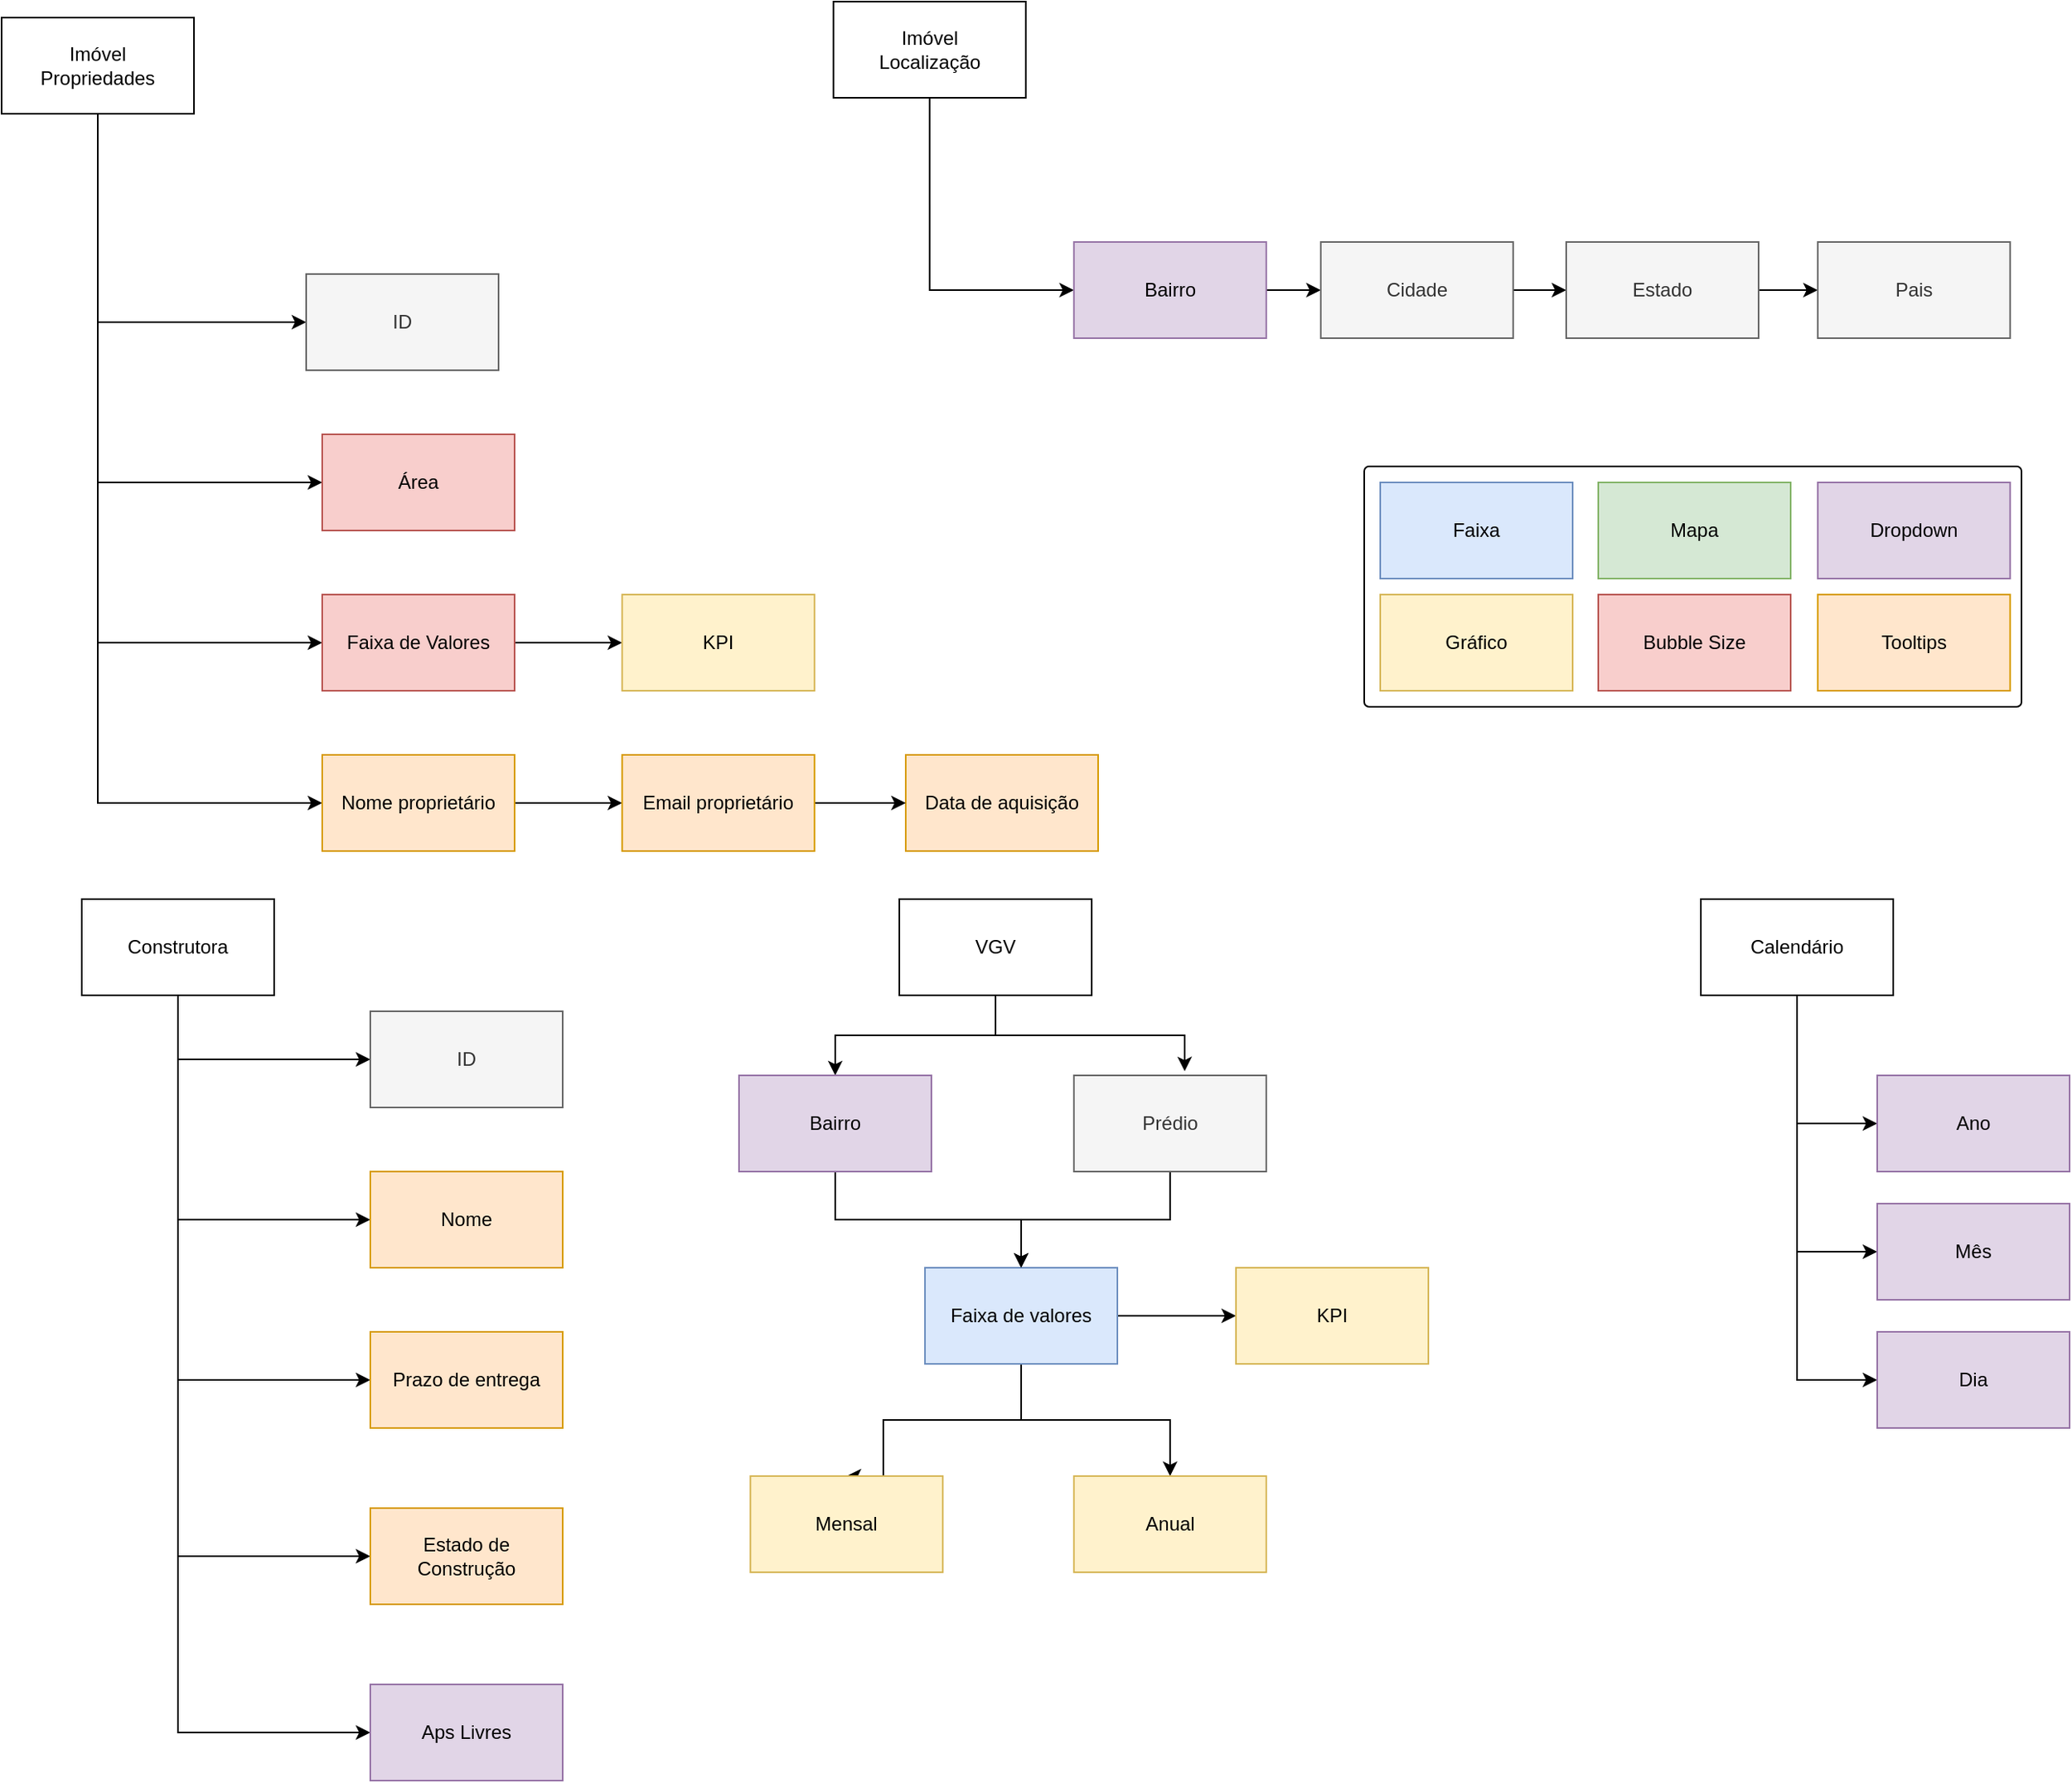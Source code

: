 <mxfile version="21.2.9" type="github">
  <diagram name="Página-1" id="X1SR5UVKhu_VrHy2df17">
    <mxGraphModel dx="5040" dy="3267" grid="1" gridSize="10" guides="1" tooltips="1" connect="1" arrows="1" fold="1" page="1" pageScale="1" pageWidth="827" pageHeight="1169" math="0" shadow="0">
      <root>
        <mxCell id="0" />
        <mxCell id="1" parent="0" />
        <mxCell id="FEzXsBAmq7CoBRCfmrTz-81" style="edgeStyle=orthogonalEdgeStyle;rounded=0;orthogonalLoop=1;jettySize=auto;html=1;" parent="1" source="u7Nqwbn4WW6QDTQy_n_I-2" edge="1">
          <mxGeometry relative="1" as="geometry">
            <mxPoint x="1486" y="817" as="targetPoint" />
            <Array as="points">
              <mxPoint x="1579" y="787" />
              <mxPoint x="1486" y="787" />
            </Array>
          </mxGeometry>
        </mxCell>
        <mxCell id="u7Nqwbn4WW6QDTQy_n_I-2" value="Prédio" style="rounded=0;whiteSpace=wrap;html=1;fillColor=#f5f5f5;strokeColor=#666666;fontColor=#333333;" parent="1" vertex="1">
          <mxGeometry x="1518.89" y="697" width="120" height="60" as="geometry" />
        </mxCell>
        <mxCell id="FEzXsBAmq7CoBRCfmrTz-11" style="edgeStyle=orthogonalEdgeStyle;rounded=0;orthogonalLoop=1;jettySize=auto;html=1;exitX=0.5;exitY=1;exitDx=0;exitDy=0;entryX=0;entryY=0.5;entryDx=0;entryDy=0;" parent="1" source="u7Nqwbn4WW6QDTQy_n_I-7" target="FEzXsBAmq7CoBRCfmrTz-2" edge="1">
          <mxGeometry relative="1" as="geometry" />
        </mxCell>
        <mxCell id="FEzXsBAmq7CoBRCfmrTz-20" style="edgeStyle=orthogonalEdgeStyle;rounded=0;orthogonalLoop=1;jettySize=auto;html=1;exitX=0.5;exitY=1;exitDx=0;exitDy=0;entryX=0;entryY=0.5;entryDx=0;entryDy=0;" parent="1" source="u7Nqwbn4WW6QDTQy_n_I-7" target="FEzXsBAmq7CoBRCfmrTz-3" edge="1">
          <mxGeometry relative="1" as="geometry" />
        </mxCell>
        <mxCell id="FEzXsBAmq7CoBRCfmrTz-21" style="edgeStyle=orthogonalEdgeStyle;rounded=0;orthogonalLoop=1;jettySize=auto;html=1;exitX=0.5;exitY=1;exitDx=0;exitDy=0;entryX=0;entryY=0.5;entryDx=0;entryDy=0;" parent="1" source="u7Nqwbn4WW6QDTQy_n_I-7" target="FEzXsBAmq7CoBRCfmrTz-4" edge="1">
          <mxGeometry relative="1" as="geometry" />
        </mxCell>
        <mxCell id="FEzXsBAmq7CoBRCfmrTz-55" style="edgeStyle=orthogonalEdgeStyle;rounded=0;orthogonalLoop=1;jettySize=auto;html=1;entryX=0;entryY=0.5;entryDx=0;entryDy=0;" parent="1" source="u7Nqwbn4WW6QDTQy_n_I-7" target="FEzXsBAmq7CoBRCfmrTz-54" edge="1">
          <mxGeometry relative="1" as="geometry">
            <Array as="points">
              <mxPoint x="910" y="227" />
            </Array>
          </mxGeometry>
        </mxCell>
        <mxCell id="u7Nqwbn4WW6QDTQy_n_I-7" value="Imóvel&lt;br&gt;Propriedades" style="rounded=0;whiteSpace=wrap;html=1;" parent="1" vertex="1">
          <mxGeometry x="850.0" y="37" width="120" height="60" as="geometry" />
        </mxCell>
        <mxCell id="FEzXsBAmq7CoBRCfmrTz-33" value="" style="edgeStyle=orthogonalEdgeStyle;rounded=0;orthogonalLoop=1;jettySize=auto;html=1;" parent="1" edge="1">
          <mxGeometry relative="1" as="geometry">
            <mxPoint x="1170" y="180.067" as="sourcePoint" />
          </mxGeometry>
        </mxCell>
        <mxCell id="FEzXsBAmq7CoBRCfmrTz-84" value="" style="edgeStyle=orthogonalEdgeStyle;rounded=0;orthogonalLoop=1;jettySize=auto;html=1;" parent="1" source="u7Nqwbn4WW6QDTQy_n_I-20" target="FEzXsBAmq7CoBRCfmrTz-83" edge="1">
          <mxGeometry relative="1" as="geometry" />
        </mxCell>
        <mxCell id="FEzXsBAmq7CoBRCfmrTz-86" style="edgeStyle=orthogonalEdgeStyle;rounded=0;orthogonalLoop=1;jettySize=auto;html=1;exitX=1;exitY=0.5;exitDx=0;exitDy=0;entryX=0.5;entryY=0;entryDx=0;entryDy=0;" parent="1" source="u7Nqwbn4WW6QDTQy_n_I-20" target="FEzXsBAmq7CoBRCfmrTz-85" edge="1">
          <mxGeometry relative="1" as="geometry">
            <Array as="points">
              <mxPoint x="1486" y="847" />
              <mxPoint x="1486" y="912" />
              <mxPoint x="1400" y="912" />
            </Array>
          </mxGeometry>
        </mxCell>
        <mxCell id="FEzXsBAmq7CoBRCfmrTz-95" style="edgeStyle=orthogonalEdgeStyle;rounded=0;orthogonalLoop=1;jettySize=auto;html=1;entryX=0;entryY=0.5;entryDx=0;entryDy=0;" parent="1" source="u7Nqwbn4WW6QDTQy_n_I-20" target="FEzXsBAmq7CoBRCfmrTz-92" edge="1">
          <mxGeometry relative="1" as="geometry" />
        </mxCell>
        <mxCell id="u7Nqwbn4WW6QDTQy_n_I-20" value="Faixa de valores" style="rounded=0;whiteSpace=wrap;html=1;fillColor=#dae8fc;strokeColor=#6c8ebf;" parent="1" vertex="1">
          <mxGeometry x="1426" y="817" width="120" height="60" as="geometry" />
        </mxCell>
        <mxCell id="u7Nqwbn4WW6QDTQy_n_I-47" value="Dropdown" style="rounded=0;whiteSpace=wrap;html=1;fillColor=#e1d5e7;strokeColor=#9673a6;" parent="1" vertex="1">
          <mxGeometry x="1982.89" y="327" width="120" height="60" as="geometry" />
        </mxCell>
        <mxCell id="u7Nqwbn4WW6QDTQy_n_I-48" value="Mapa" style="rounded=0;whiteSpace=wrap;html=1;fillColor=#d5e8d4;strokeColor=#82b366;" parent="1" vertex="1">
          <mxGeometry x="1846" y="327" width="120" height="60" as="geometry" />
        </mxCell>
        <mxCell id="u7Nqwbn4WW6QDTQy_n_I-49" value="Gráfico" style="rounded=0;whiteSpace=wrap;html=1;fillColor=#fff2cc;strokeColor=#d6b656;" parent="1" vertex="1">
          <mxGeometry x="1710" y="397" width="120" height="60" as="geometry" />
        </mxCell>
        <mxCell id="u7Nqwbn4WW6QDTQy_n_I-50" value="Faixa" style="rounded=0;whiteSpace=wrap;html=1;fillColor=#dae8fc;strokeColor=#6c8ebf;" parent="1" vertex="1">
          <mxGeometry x="1710" y="327" width="120" height="60" as="geometry" />
        </mxCell>
        <mxCell id="FEzXsBAmq7CoBRCfmrTz-2" value="Área" style="rounded=0;whiteSpace=wrap;html=1;fillColor=#f8cecc;strokeColor=#b85450;" parent="1" vertex="1">
          <mxGeometry x="1050" y="297" width="120" height="60" as="geometry" />
        </mxCell>
        <mxCell id="FEzXsBAmq7CoBRCfmrTz-109" value="" style="edgeStyle=orthogonalEdgeStyle;rounded=0;orthogonalLoop=1;jettySize=auto;html=1;" parent="1" source="FEzXsBAmq7CoBRCfmrTz-3" target="FEzXsBAmq7CoBRCfmrTz-108" edge="1">
          <mxGeometry relative="1" as="geometry" />
        </mxCell>
        <mxCell id="FEzXsBAmq7CoBRCfmrTz-3" value="Faixa de Valores" style="rounded=0;whiteSpace=wrap;html=1;fillColor=#f8cecc;strokeColor=#b85450;" parent="1" vertex="1">
          <mxGeometry x="1050" y="397" width="120" height="60" as="geometry" />
        </mxCell>
        <mxCell id="FEzXsBAmq7CoBRCfmrTz-35" value="" style="edgeStyle=orthogonalEdgeStyle;rounded=0;orthogonalLoop=1;jettySize=auto;html=1;" parent="1" source="FEzXsBAmq7CoBRCfmrTz-4" target="FEzXsBAmq7CoBRCfmrTz-34" edge="1">
          <mxGeometry relative="1" as="geometry" />
        </mxCell>
        <mxCell id="FEzXsBAmq7CoBRCfmrTz-4" value="Nome proprietário" style="rounded=0;whiteSpace=wrap;html=1;fillColor=#ffe6cc;strokeColor=#d79b00;" parent="1" vertex="1">
          <mxGeometry x="1050" y="497" width="120" height="60" as="geometry" />
        </mxCell>
        <mxCell id="FEzXsBAmq7CoBRCfmrTz-10" value="Data de aquisição" style="rounded=0;whiteSpace=wrap;html=1;fillColor=#ffe6cc;strokeColor=#d79b00;" parent="1" vertex="1">
          <mxGeometry x="1414" y="497" width="120" height="60" as="geometry" />
        </mxCell>
        <mxCell id="FEzXsBAmq7CoBRCfmrTz-29" value="" style="edgeStyle=orthogonalEdgeStyle;rounded=0;orthogonalLoop=1;jettySize=auto;html=1;" parent="1" edge="1">
          <mxGeometry relative="1" as="geometry">
            <mxPoint x="1324" y="180.067" as="sourcePoint" />
          </mxGeometry>
        </mxCell>
        <mxCell id="FEzXsBAmq7CoBRCfmrTz-31" value="" style="edgeStyle=orthogonalEdgeStyle;rounded=0;orthogonalLoop=1;jettySize=auto;html=1;" parent="1" edge="1">
          <mxGeometry relative="1" as="geometry">
            <mxPoint x="1477.11" y="180.067" as="sourcePoint" />
          </mxGeometry>
        </mxCell>
        <mxCell id="FEzXsBAmq7CoBRCfmrTz-36" value="" style="edgeStyle=orthogonalEdgeStyle;rounded=0;orthogonalLoop=1;jettySize=auto;html=1;" parent="1" source="FEzXsBAmq7CoBRCfmrTz-34" target="FEzXsBAmq7CoBRCfmrTz-10" edge="1">
          <mxGeometry relative="1" as="geometry" />
        </mxCell>
        <mxCell id="FEzXsBAmq7CoBRCfmrTz-34" value="Email proprietário" style="rounded=0;whiteSpace=wrap;html=1;fillColor=#ffe6cc;strokeColor=#d79b00;" parent="1" vertex="1">
          <mxGeometry x="1237.11" y="497" width="120" height="60" as="geometry" />
        </mxCell>
        <mxCell id="FEzXsBAmq7CoBRCfmrTz-53" value="Bubble Size" style="rounded=0;whiteSpace=wrap;html=1;fillColor=#f8cecc;strokeColor=#b85450;" parent="1" vertex="1">
          <mxGeometry x="1846" y="397" width="120" height="60" as="geometry" />
        </mxCell>
        <mxCell id="FEzXsBAmq7CoBRCfmrTz-54" value="ID" style="rounded=0;whiteSpace=wrap;html=1;fillColor=#f5f5f5;fontColor=#333333;strokeColor=#666666;" parent="1" vertex="1">
          <mxGeometry x="1040" y="197" width="120" height="60" as="geometry" />
        </mxCell>
        <mxCell id="FEzXsBAmq7CoBRCfmrTz-58" style="edgeStyle=orthogonalEdgeStyle;rounded=0;orthogonalLoop=1;jettySize=auto;html=1;entryX=0;entryY=0.5;entryDx=0;entryDy=0;" parent="1" source="FEzXsBAmq7CoBRCfmrTz-56" target="FEzXsBAmq7CoBRCfmrTz-57" edge="1">
          <mxGeometry relative="1" as="geometry">
            <Array as="points">
              <mxPoint x="960" y="687" />
            </Array>
          </mxGeometry>
        </mxCell>
        <mxCell id="FEzXsBAmq7CoBRCfmrTz-64" style="edgeStyle=orthogonalEdgeStyle;rounded=0;orthogonalLoop=1;jettySize=auto;html=1;entryX=0;entryY=0.5;entryDx=0;entryDy=0;" parent="1" source="FEzXsBAmq7CoBRCfmrTz-56" target="FEzXsBAmq7CoBRCfmrTz-59" edge="1">
          <mxGeometry relative="1" as="geometry">
            <Array as="points">
              <mxPoint x="960" y="787" />
            </Array>
          </mxGeometry>
        </mxCell>
        <mxCell id="FEzXsBAmq7CoBRCfmrTz-65" style="edgeStyle=orthogonalEdgeStyle;rounded=0;orthogonalLoop=1;jettySize=auto;html=1;entryX=0;entryY=0.5;entryDx=0;entryDy=0;" parent="1" source="FEzXsBAmq7CoBRCfmrTz-56" target="FEzXsBAmq7CoBRCfmrTz-60" edge="1">
          <mxGeometry relative="1" as="geometry">
            <Array as="points">
              <mxPoint x="960" y="887" />
            </Array>
          </mxGeometry>
        </mxCell>
        <mxCell id="FEzXsBAmq7CoBRCfmrTz-66" style="edgeStyle=orthogonalEdgeStyle;rounded=0;orthogonalLoop=1;jettySize=auto;html=1;entryX=0;entryY=0.5;entryDx=0;entryDy=0;" parent="1" source="FEzXsBAmq7CoBRCfmrTz-56" target="FEzXsBAmq7CoBRCfmrTz-62" edge="1">
          <mxGeometry relative="1" as="geometry">
            <Array as="points">
              <mxPoint x="960" y="997" />
            </Array>
          </mxGeometry>
        </mxCell>
        <mxCell id="FEzXsBAmq7CoBRCfmrTz-67" style="edgeStyle=orthogonalEdgeStyle;rounded=0;orthogonalLoop=1;jettySize=auto;html=1;entryX=0;entryY=0.5;entryDx=0;entryDy=0;" parent="1" source="FEzXsBAmq7CoBRCfmrTz-56" target="FEzXsBAmq7CoBRCfmrTz-61" edge="1">
          <mxGeometry relative="1" as="geometry">
            <Array as="points">
              <mxPoint x="960" y="1107" />
            </Array>
          </mxGeometry>
        </mxCell>
        <mxCell id="FEzXsBAmq7CoBRCfmrTz-56" value="Construtora" style="rounded=0;whiteSpace=wrap;html=1;" parent="1" vertex="1">
          <mxGeometry x="900" y="587" width="120" height="60" as="geometry" />
        </mxCell>
        <mxCell id="FEzXsBAmq7CoBRCfmrTz-57" value="ID" style="rounded=0;whiteSpace=wrap;html=1;fillColor=#f5f5f5;fontColor=#333333;strokeColor=#666666;" parent="1" vertex="1">
          <mxGeometry x="1080" y="657" width="120" height="60" as="geometry" />
        </mxCell>
        <mxCell id="FEzXsBAmq7CoBRCfmrTz-59" value="Nome" style="rounded=0;whiteSpace=wrap;html=1;fillColor=#ffe6cc;strokeColor=#d79b00;" parent="1" vertex="1">
          <mxGeometry x="1080" y="757" width="120" height="60" as="geometry" />
        </mxCell>
        <mxCell id="FEzXsBAmq7CoBRCfmrTz-60" value="Prazo de entrega" style="rounded=0;whiteSpace=wrap;html=1;fillColor=#ffe6cc;strokeColor=#d79b00;" parent="1" vertex="1">
          <mxGeometry x="1080.0" y="857" width="120" height="60" as="geometry" />
        </mxCell>
        <mxCell id="FEzXsBAmq7CoBRCfmrTz-61" value="Aps Livres" style="rounded=0;whiteSpace=wrap;html=1;fillColor=#e1d5e7;strokeColor=#9673a6;" parent="1" vertex="1">
          <mxGeometry x="1080.0" y="1077" width="120" height="60" as="geometry" />
        </mxCell>
        <mxCell id="FEzXsBAmq7CoBRCfmrTz-62" value="Estado de&lt;br&gt;Construção" style="rounded=0;whiteSpace=wrap;html=1;fillColor=#ffe6cc;strokeColor=#d79b00;" parent="1" vertex="1">
          <mxGeometry x="1080" y="967" width="120" height="60" as="geometry" />
        </mxCell>
        <mxCell id="FEzXsBAmq7CoBRCfmrTz-69" value="Tooltips" style="rounded=0;whiteSpace=wrap;html=1;fillColor=#ffe6cc;strokeColor=#d79b00;" parent="1" vertex="1">
          <mxGeometry x="1982.89" y="397" width="120" height="60" as="geometry" />
        </mxCell>
        <mxCell id="FEzXsBAmq7CoBRCfmrTz-72" value="" style="rounded=1;whiteSpace=wrap;html=1;fillColor=none;arcSize=2;" parent="1" vertex="1">
          <mxGeometry x="1700" y="317" width="410" height="150" as="geometry" />
        </mxCell>
        <mxCell id="FEzXsBAmq7CoBRCfmrTz-78" style="edgeStyle=orthogonalEdgeStyle;rounded=0;orthogonalLoop=1;jettySize=auto;html=1;entryX=0.5;entryY=0;entryDx=0;entryDy=0;" parent="1" source="FEzXsBAmq7CoBRCfmrTz-74" target="FEzXsBAmq7CoBRCfmrTz-75" edge="1">
          <mxGeometry relative="1" as="geometry" />
        </mxCell>
        <mxCell id="FEzXsBAmq7CoBRCfmrTz-79" style="edgeStyle=orthogonalEdgeStyle;rounded=0;orthogonalLoop=1;jettySize=auto;html=1;entryX=0.576;entryY=-0.043;entryDx=0;entryDy=0;entryPerimeter=0;" parent="1" source="FEzXsBAmq7CoBRCfmrTz-74" target="u7Nqwbn4WW6QDTQy_n_I-2" edge="1">
          <mxGeometry relative="1" as="geometry" />
        </mxCell>
        <mxCell id="FEzXsBAmq7CoBRCfmrTz-74" value="VGV" style="rounded=0;whiteSpace=wrap;html=1;" parent="1" vertex="1">
          <mxGeometry x="1410" y="587" width="120" height="60" as="geometry" />
        </mxCell>
        <mxCell id="FEzXsBAmq7CoBRCfmrTz-80" style="edgeStyle=orthogonalEdgeStyle;rounded=0;orthogonalLoop=1;jettySize=auto;html=1;entryX=0.5;entryY=0;entryDx=0;entryDy=0;" parent="1" source="FEzXsBAmq7CoBRCfmrTz-75" target="u7Nqwbn4WW6QDTQy_n_I-20" edge="1">
          <mxGeometry relative="1" as="geometry" />
        </mxCell>
        <mxCell id="FEzXsBAmq7CoBRCfmrTz-75" value="Bairro" style="rounded=0;whiteSpace=wrap;html=1;fillColor=#e1d5e7;strokeColor=#9673a6;" parent="1" vertex="1">
          <mxGeometry x="1310" y="697" width="120" height="60" as="geometry" />
        </mxCell>
        <mxCell id="FEzXsBAmq7CoBRCfmrTz-83" value="Anual" style="whiteSpace=wrap;html=1;fillColor=#fff2cc;strokeColor=#d6b656;rounded=0;" parent="1" vertex="1">
          <mxGeometry x="1518.89" y="947" width="120" height="60" as="geometry" />
        </mxCell>
        <mxCell id="FEzXsBAmq7CoBRCfmrTz-85" value="Mensal" style="whiteSpace=wrap;html=1;fillColor=#fff2cc;strokeColor=#d6b656;rounded=0;" parent="1" vertex="1">
          <mxGeometry x="1317.11" y="947" width="120" height="60" as="geometry" />
        </mxCell>
        <mxCell id="FEzXsBAmq7CoBRCfmrTz-96" style="edgeStyle=orthogonalEdgeStyle;rounded=0;orthogonalLoop=1;jettySize=auto;html=1;entryX=0;entryY=0.5;entryDx=0;entryDy=0;exitX=0.5;exitY=1;exitDx=0;exitDy=0;" parent="1" source="FEzXsBAmq7CoBRCfmrTz-87" target="FEzXsBAmq7CoBRCfmrTz-88" edge="1">
          <mxGeometry relative="1" as="geometry" />
        </mxCell>
        <mxCell id="FEzXsBAmq7CoBRCfmrTz-87" value="Imóvel&lt;br&gt;Localização" style="rounded=0;whiteSpace=wrap;html=1;" parent="1" vertex="1">
          <mxGeometry x="1368.89" y="27" width="120" height="60" as="geometry" />
        </mxCell>
        <mxCell id="FEzXsBAmq7CoBRCfmrTz-97" value="" style="edgeStyle=orthogonalEdgeStyle;rounded=0;orthogonalLoop=1;jettySize=auto;html=1;" parent="1" source="FEzXsBAmq7CoBRCfmrTz-88" target="FEzXsBAmq7CoBRCfmrTz-89" edge="1">
          <mxGeometry relative="1" as="geometry" />
        </mxCell>
        <mxCell id="FEzXsBAmq7CoBRCfmrTz-88" value="Bairro" style="rounded=0;whiteSpace=wrap;html=1;fillColor=#e1d5e7;strokeColor=#9673a6;" parent="1" vertex="1">
          <mxGeometry x="1518.89" y="177" width="120" height="60" as="geometry" />
        </mxCell>
        <mxCell id="FEzXsBAmq7CoBRCfmrTz-98" value="" style="edgeStyle=orthogonalEdgeStyle;rounded=0;orthogonalLoop=1;jettySize=auto;html=1;" parent="1" source="FEzXsBAmq7CoBRCfmrTz-89" target="FEzXsBAmq7CoBRCfmrTz-90" edge="1">
          <mxGeometry relative="1" as="geometry" />
        </mxCell>
        <mxCell id="FEzXsBAmq7CoBRCfmrTz-89" value="Cidade" style="rounded=0;whiteSpace=wrap;html=1;fillColor=#f5f5f5;strokeColor=#666666;fontColor=#333333;" parent="1" vertex="1">
          <mxGeometry x="1672.89" y="177" width="120" height="60" as="geometry" />
        </mxCell>
        <mxCell id="FEzXsBAmq7CoBRCfmrTz-99" value="" style="edgeStyle=orthogonalEdgeStyle;rounded=0;orthogonalLoop=1;jettySize=auto;html=1;" parent="1" source="FEzXsBAmq7CoBRCfmrTz-90" target="FEzXsBAmq7CoBRCfmrTz-91" edge="1">
          <mxGeometry relative="1" as="geometry" />
        </mxCell>
        <mxCell id="FEzXsBAmq7CoBRCfmrTz-90" value="Estado" style="rounded=0;whiteSpace=wrap;html=1;fillColor=#f5f5f5;strokeColor=#666666;fontColor=#333333;" parent="1" vertex="1">
          <mxGeometry x="1826.0" y="177" width="120" height="60" as="geometry" />
        </mxCell>
        <mxCell id="FEzXsBAmq7CoBRCfmrTz-91" value="Pais" style="rounded=0;whiteSpace=wrap;html=1;fillColor=#f5f5f5;strokeColor=#666666;fontColor=#333333;" parent="1" vertex="1">
          <mxGeometry x="1982.89" y="177" width="120" height="60" as="geometry" />
        </mxCell>
        <mxCell id="FEzXsBAmq7CoBRCfmrTz-92" value="KPI" style="rounded=0;whiteSpace=wrap;html=1;fillColor=#fff2cc;strokeColor=#d6b656;" parent="1" vertex="1">
          <mxGeometry x="1620" y="817" width="120" height="60" as="geometry" />
        </mxCell>
        <mxCell id="FEzXsBAmq7CoBRCfmrTz-102" style="edgeStyle=orthogonalEdgeStyle;rounded=0;orthogonalLoop=1;jettySize=auto;html=1;entryX=0;entryY=0.5;entryDx=0;entryDy=0;" parent="1" source="FEzXsBAmq7CoBRCfmrTz-100" target="FEzXsBAmq7CoBRCfmrTz-101" edge="1">
          <mxGeometry relative="1" as="geometry" />
        </mxCell>
        <mxCell id="FEzXsBAmq7CoBRCfmrTz-106" style="edgeStyle=orthogonalEdgeStyle;rounded=0;orthogonalLoop=1;jettySize=auto;html=1;entryX=0;entryY=0.5;entryDx=0;entryDy=0;" parent="1" source="FEzXsBAmq7CoBRCfmrTz-100" target="FEzXsBAmq7CoBRCfmrTz-104" edge="1">
          <mxGeometry relative="1" as="geometry" />
        </mxCell>
        <mxCell id="FEzXsBAmq7CoBRCfmrTz-107" style="edgeStyle=orthogonalEdgeStyle;rounded=0;orthogonalLoop=1;jettySize=auto;html=1;entryX=0;entryY=0.5;entryDx=0;entryDy=0;" parent="1" source="FEzXsBAmq7CoBRCfmrTz-100" target="FEzXsBAmq7CoBRCfmrTz-105" edge="1">
          <mxGeometry relative="1" as="geometry" />
        </mxCell>
        <mxCell id="FEzXsBAmq7CoBRCfmrTz-100" value="Calendário" style="rounded=0;whiteSpace=wrap;html=1;" parent="1" vertex="1">
          <mxGeometry x="1910" y="587" width="120" height="60" as="geometry" />
        </mxCell>
        <mxCell id="FEzXsBAmq7CoBRCfmrTz-101" value="Ano" style="rounded=0;whiteSpace=wrap;html=1;fillColor=#e1d5e7;strokeColor=#9673a6;" parent="1" vertex="1">
          <mxGeometry x="2020" y="697" width="120" height="60" as="geometry" />
        </mxCell>
        <mxCell id="FEzXsBAmq7CoBRCfmrTz-104" value="Mês" style="rounded=0;whiteSpace=wrap;html=1;fillColor=#e1d5e7;strokeColor=#9673a6;" parent="1" vertex="1">
          <mxGeometry x="2020" y="777" width="120" height="60" as="geometry" />
        </mxCell>
        <mxCell id="FEzXsBAmq7CoBRCfmrTz-105" value="Dia" style="rounded=0;whiteSpace=wrap;html=1;fillColor=#e1d5e7;strokeColor=#9673a6;" parent="1" vertex="1">
          <mxGeometry x="2020" y="857" width="120" height="60" as="geometry" />
        </mxCell>
        <mxCell id="FEzXsBAmq7CoBRCfmrTz-108" value="KPI" style="rounded=0;whiteSpace=wrap;html=1;fillColor=#fff2cc;strokeColor=#d6b656;" parent="1" vertex="1">
          <mxGeometry x="1237.11" y="397" width="120" height="60" as="geometry" />
        </mxCell>
      </root>
    </mxGraphModel>
  </diagram>
</mxfile>
